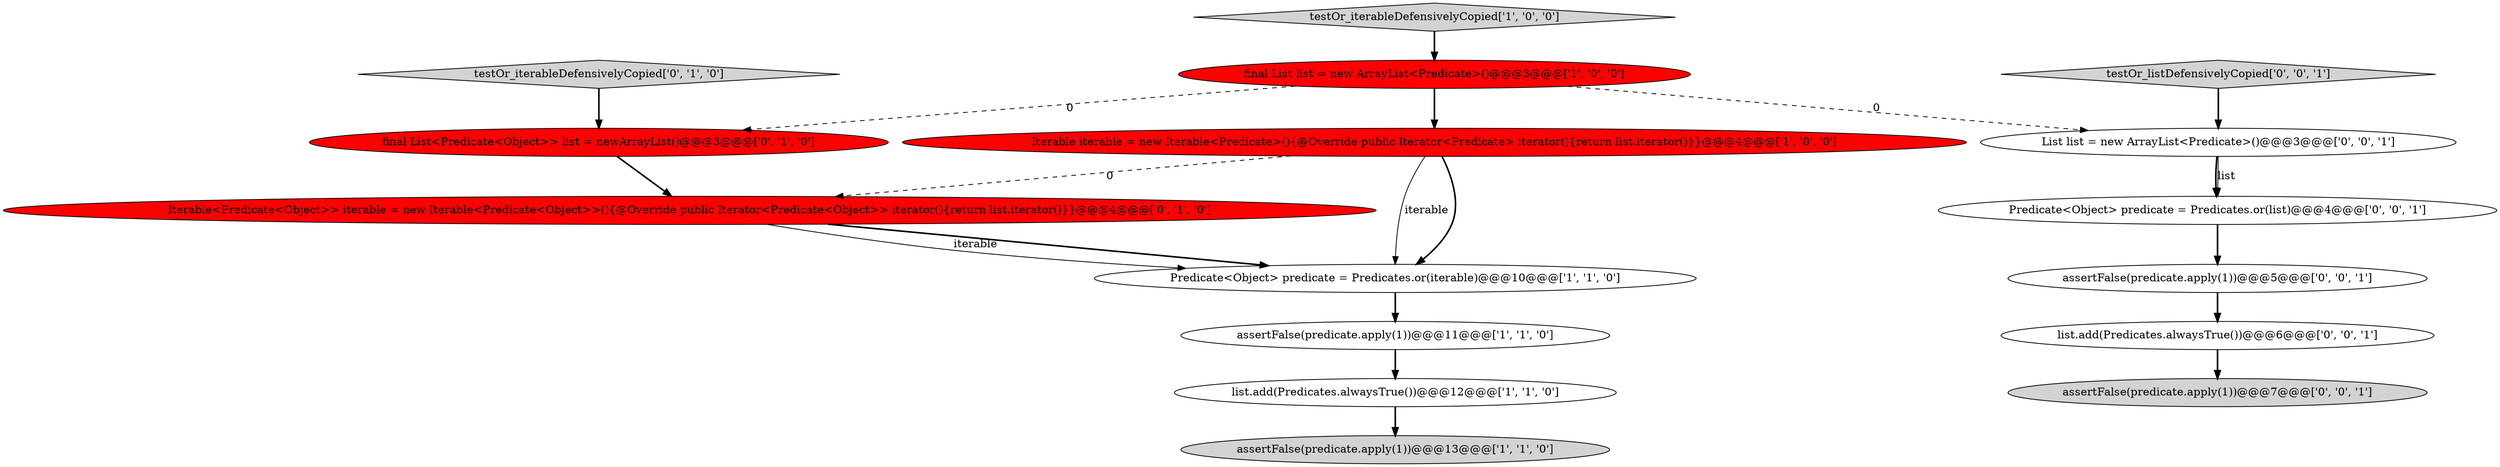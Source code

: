 digraph {
8 [style = filled, label = "Iterable<Predicate<Object>> iterable = new Iterable<Predicate<Object>>(){@Override public Iterator<Predicate<Object>> iterator(){return list.iterator()}}@@@4@@@['0', '1', '0']", fillcolor = red, shape = ellipse image = "AAA1AAABBB2BBB"];
9 [style = filled, label = "testOr_iterableDefensivelyCopied['0', '1', '0']", fillcolor = lightgray, shape = diamond image = "AAA0AAABBB2BBB"];
6 [style = filled, label = "Iterable iterable = new Iterable<Predicate>(){@Override public Iterator<Predicate> iterator(){return list.iterator()}}@@@4@@@['1', '0', '0']", fillcolor = red, shape = ellipse image = "AAA1AAABBB1BBB"];
7 [style = filled, label = "final List<Predicate<Object>> list = newArrayList()@@@3@@@['0', '1', '0']", fillcolor = red, shape = ellipse image = "AAA1AAABBB2BBB"];
10 [style = filled, label = "list.add(Predicates.alwaysTrue())@@@6@@@['0', '0', '1']", fillcolor = white, shape = ellipse image = "AAA0AAABBB3BBB"];
11 [style = filled, label = "assertFalse(predicate.apply(1))@@@7@@@['0', '0', '1']", fillcolor = lightgray, shape = ellipse image = "AAA0AAABBB3BBB"];
4 [style = filled, label = "testOr_iterableDefensivelyCopied['1', '0', '0']", fillcolor = lightgray, shape = diamond image = "AAA0AAABBB1BBB"];
13 [style = filled, label = "assertFalse(predicate.apply(1))@@@5@@@['0', '0', '1']", fillcolor = white, shape = ellipse image = "AAA0AAABBB3BBB"];
0 [style = filled, label = "Predicate<Object> predicate = Predicates.or(iterable)@@@10@@@['1', '1', '0']", fillcolor = white, shape = ellipse image = "AAA0AAABBB1BBB"];
15 [style = filled, label = "Predicate<Object> predicate = Predicates.or(list)@@@4@@@['0', '0', '1']", fillcolor = white, shape = ellipse image = "AAA0AAABBB3BBB"];
2 [style = filled, label = "final List list = new ArrayList<Predicate>()@@@3@@@['1', '0', '0']", fillcolor = red, shape = ellipse image = "AAA1AAABBB1BBB"];
12 [style = filled, label = "testOr_listDefensivelyCopied['0', '0', '1']", fillcolor = lightgray, shape = diamond image = "AAA0AAABBB3BBB"];
3 [style = filled, label = "assertFalse(predicate.apply(1))@@@11@@@['1', '1', '0']", fillcolor = white, shape = ellipse image = "AAA0AAABBB1BBB"];
14 [style = filled, label = "List list = new ArrayList<Predicate>()@@@3@@@['0', '0', '1']", fillcolor = white, shape = ellipse image = "AAA0AAABBB3BBB"];
1 [style = filled, label = "list.add(Predicates.alwaysTrue())@@@12@@@['1', '1', '0']", fillcolor = white, shape = ellipse image = "AAA0AAABBB1BBB"];
5 [style = filled, label = "assertFalse(predicate.apply(1))@@@13@@@['1', '1', '0']", fillcolor = lightgray, shape = ellipse image = "AAA0AAABBB1BBB"];
1->5 [style = bold, label=""];
0->3 [style = bold, label=""];
8->0 [style = bold, label=""];
13->10 [style = bold, label=""];
14->15 [style = bold, label=""];
8->0 [style = solid, label="iterable"];
15->13 [style = bold, label=""];
6->0 [style = bold, label=""];
14->15 [style = solid, label="list"];
4->2 [style = bold, label=""];
6->8 [style = dashed, label="0"];
2->14 [style = dashed, label="0"];
3->1 [style = bold, label=""];
9->7 [style = bold, label=""];
7->8 [style = bold, label=""];
2->7 [style = dashed, label="0"];
2->6 [style = bold, label=""];
6->0 [style = solid, label="iterable"];
12->14 [style = bold, label=""];
10->11 [style = bold, label=""];
}
